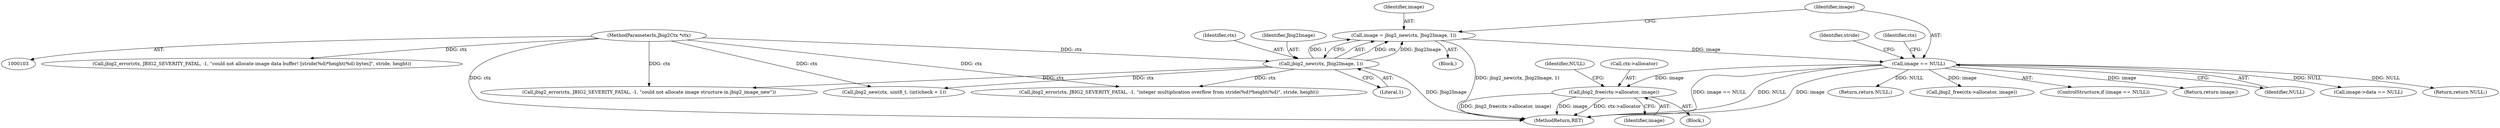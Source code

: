 digraph "0_ghostscript_e698d5c11d27212aa1098bc5b1673a3378563092_5@API" {
"1000197" [label="(Call,jbig2_free(ctx->allocator, image))"];
"1000118" [label="(Call,image == NULL)"];
"1000111" [label="(Call,image = jbig2_new(ctx, Jbig2Image, 1))"];
"1000113" [label="(Call,jbig2_new(ctx, Jbig2Image, 1))"];
"1000104" [label="(MethodParameterIn,Jbig2Ctx *ctx)"];
"1000168" [label="(Return,return NULL;)"];
"1000128" [label="(Return,return NULL;)"];
"1000201" [label="(Identifier,image)"];
"1000189" [label="(Call,jbig2_error(ctx, JBIG2_SEVERITY_FATAL, -1, \"could not allocate image data buffer! [stride(%d)*height(%d) bytes]\", stride, height))"];
"1000112" [label="(Identifier,image)"];
"1000119" [label="(Identifier,image)"];
"1000163" [label="(Call,jbig2_free(ctx->allocator, image))"];
"1000117" [label="(ControlStructure,if (image == NULL))"];
"1000203" [label="(Identifier,NULL)"];
"1000155" [label="(Call,jbig2_error(ctx, JBIG2_SEVERITY_FATAL, -1, \"integer multiplication overflow from stride(%d)*height(%d)\", stride, height))"];
"1000122" [label="(Call,jbig2_error(ctx, JBIG2_SEVERITY_FATAL, -1, \"could not allocate image structure in jbig2_image_new\"))"];
"1000224" [label="(Return,return image;)"];
"1000226" [label="(MethodReturn,RET)"];
"1000120" [label="(Identifier,NULL)"];
"1000113" [label="(Call,jbig2_new(ctx, Jbig2Image, 1))"];
"1000174" [label="(Call,jbig2_new(ctx, uint8_t, (int)check + 1))"];
"1000131" [label="(Identifier,stride)"];
"1000104" [label="(MethodParameterIn,Jbig2Ctx *ctx)"];
"1000107" [label="(Block,)"];
"1000116" [label="(Literal,1)"];
"1000118" [label="(Call,image == NULL)"];
"1000115" [label="(Identifier,Jbig2Image)"];
"1000198" [label="(Call,ctx->allocator)"];
"1000114" [label="(Identifier,ctx)"];
"1000123" [label="(Identifier,ctx)"];
"1000183" [label="(Call,image->data == NULL)"];
"1000111" [label="(Call,image = jbig2_new(ctx, Jbig2Image, 1))"];
"1000188" [label="(Block,)"];
"1000197" [label="(Call,jbig2_free(ctx->allocator, image))"];
"1000197" -> "1000188"  [label="AST: "];
"1000197" -> "1000201"  [label="CFG: "];
"1000198" -> "1000197"  [label="AST: "];
"1000201" -> "1000197"  [label="AST: "];
"1000203" -> "1000197"  [label="CFG: "];
"1000197" -> "1000226"  [label="DDG: jbig2_free(ctx->allocator, image)"];
"1000197" -> "1000226"  [label="DDG: image"];
"1000197" -> "1000226"  [label="DDG: ctx->allocator"];
"1000118" -> "1000197"  [label="DDG: image"];
"1000118" -> "1000117"  [label="AST: "];
"1000118" -> "1000120"  [label="CFG: "];
"1000119" -> "1000118"  [label="AST: "];
"1000120" -> "1000118"  [label="AST: "];
"1000123" -> "1000118"  [label="CFG: "];
"1000131" -> "1000118"  [label="CFG: "];
"1000118" -> "1000226"  [label="DDG: image == NULL"];
"1000118" -> "1000226"  [label="DDG: NULL"];
"1000118" -> "1000226"  [label="DDG: image"];
"1000111" -> "1000118"  [label="DDG: image"];
"1000118" -> "1000128"  [label="DDG: NULL"];
"1000118" -> "1000163"  [label="DDG: image"];
"1000118" -> "1000168"  [label="DDG: NULL"];
"1000118" -> "1000183"  [label="DDG: NULL"];
"1000118" -> "1000224"  [label="DDG: image"];
"1000111" -> "1000107"  [label="AST: "];
"1000111" -> "1000113"  [label="CFG: "];
"1000112" -> "1000111"  [label="AST: "];
"1000113" -> "1000111"  [label="AST: "];
"1000119" -> "1000111"  [label="CFG: "];
"1000111" -> "1000226"  [label="DDG: jbig2_new(ctx, Jbig2Image, 1)"];
"1000113" -> "1000111"  [label="DDG: ctx"];
"1000113" -> "1000111"  [label="DDG: Jbig2Image"];
"1000113" -> "1000111"  [label="DDG: 1"];
"1000113" -> "1000116"  [label="CFG: "];
"1000114" -> "1000113"  [label="AST: "];
"1000115" -> "1000113"  [label="AST: "];
"1000116" -> "1000113"  [label="AST: "];
"1000113" -> "1000226"  [label="DDG: Jbig2Image"];
"1000104" -> "1000113"  [label="DDG: ctx"];
"1000113" -> "1000122"  [label="DDG: ctx"];
"1000113" -> "1000155"  [label="DDG: ctx"];
"1000113" -> "1000174"  [label="DDG: ctx"];
"1000104" -> "1000103"  [label="AST: "];
"1000104" -> "1000226"  [label="DDG: ctx"];
"1000104" -> "1000122"  [label="DDG: ctx"];
"1000104" -> "1000155"  [label="DDG: ctx"];
"1000104" -> "1000174"  [label="DDG: ctx"];
"1000104" -> "1000189"  [label="DDG: ctx"];
}
